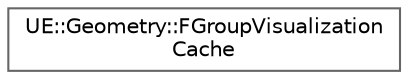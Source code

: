 digraph "Graphical Class Hierarchy"
{
 // INTERACTIVE_SVG=YES
 // LATEX_PDF_SIZE
  bgcolor="transparent";
  edge [fontname=Helvetica,fontsize=10,labelfontname=Helvetica,labelfontsize=10];
  node [fontname=Helvetica,fontsize=10,shape=box,height=0.2,width=0.4];
  rankdir="LR";
  Node0 [id="Node000000",label="UE::Geometry::FGroupVisualization\lCache",height=0.2,width=0.4,color="grey40", fillcolor="white", style="filled",URL="$d0/d0e/classUE_1_1Geometry_1_1FGroupVisualizationCache.html",tooltip="FGroupVisualizationCache is intended to be used as a cache for per-group information that would be us..."];
}
